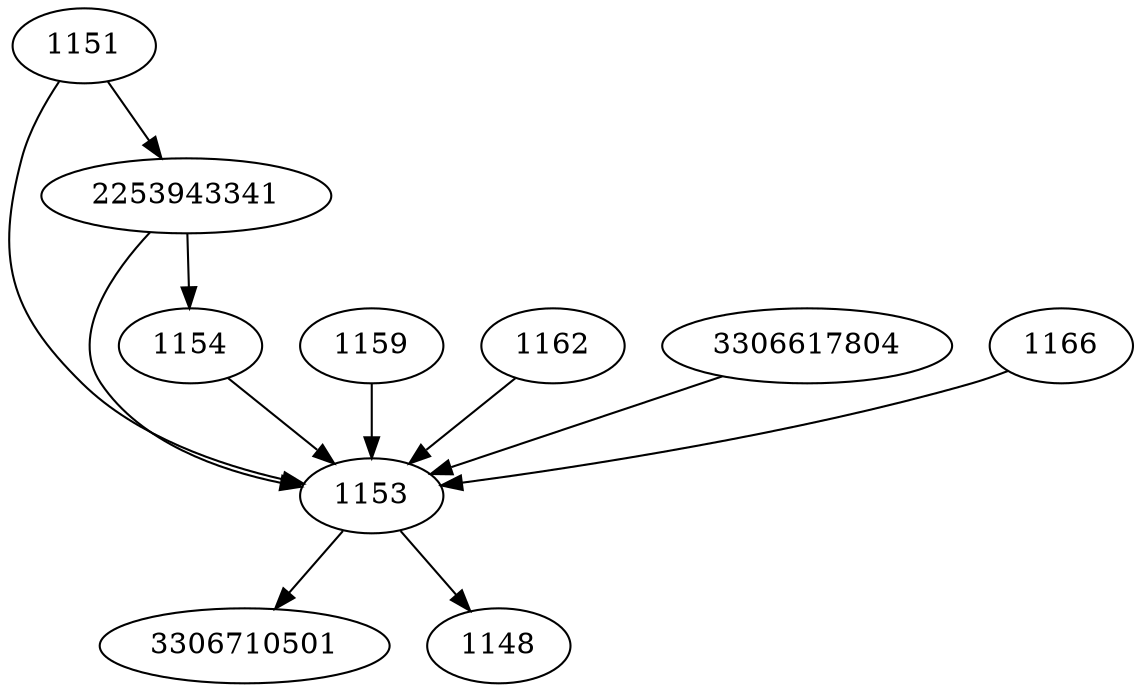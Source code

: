 strict digraph  {
1153;
1154;
3306710501;
1159;
1162;
3306617804;
2253943341;
1166;
1148;
1151;
1153 -> 1148;
1153 -> 3306710501;
1154 -> 1153;
1159 -> 1153;
1162 -> 1153;
3306617804 -> 1153;
2253943341 -> 1153;
2253943341 -> 1154;
1166 -> 1153;
1151 -> 2253943341;
1151 -> 1153;
}
